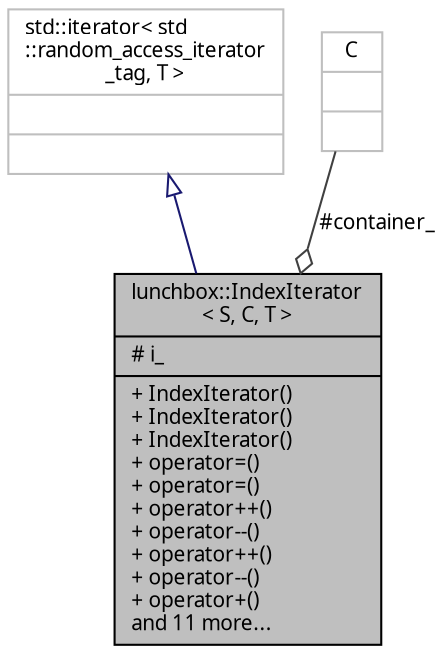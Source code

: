 digraph "lunchbox::IndexIterator&lt; S, C, T &gt;"
{
  edge [fontname="Sans",fontsize="10",labelfontname="Sans",labelfontsize="10"];
  node [fontname="Sans",fontsize="10",shape=record];
  Node1 [label="{lunchbox::IndexIterator\l\< S, C, T \>\n|# i_\l|+ IndexIterator()\l+ IndexIterator()\l+ IndexIterator()\l+ operator=()\l+ operator=()\l+ operator++()\l+ operator--()\l+ operator++()\l+ operator--()\l+ operator+()\land 11 more...\l}",height=0.2,width=0.4,color="black", fillcolor="grey75", style="filled" fontcolor="black"];
  Node2 -> Node1 [dir="back",color="midnightblue",fontsize="10",style="solid",arrowtail="onormal",fontname="Sans"];
  Node2 [label="{std::iterator\< std\l::random_access_iterator\l_tag, T \>\n||}",height=0.2,width=0.4,color="grey75", fillcolor="white", style="filled"];
  Node3 -> Node1 [color="grey25",fontsize="10",style="solid",label=" #container_" ,arrowhead="odiamond",fontname="Sans"];
  Node3 [label="{C\n||}",height=0.2,width=0.4,color="grey75", fillcolor="white", style="filled"];
}
